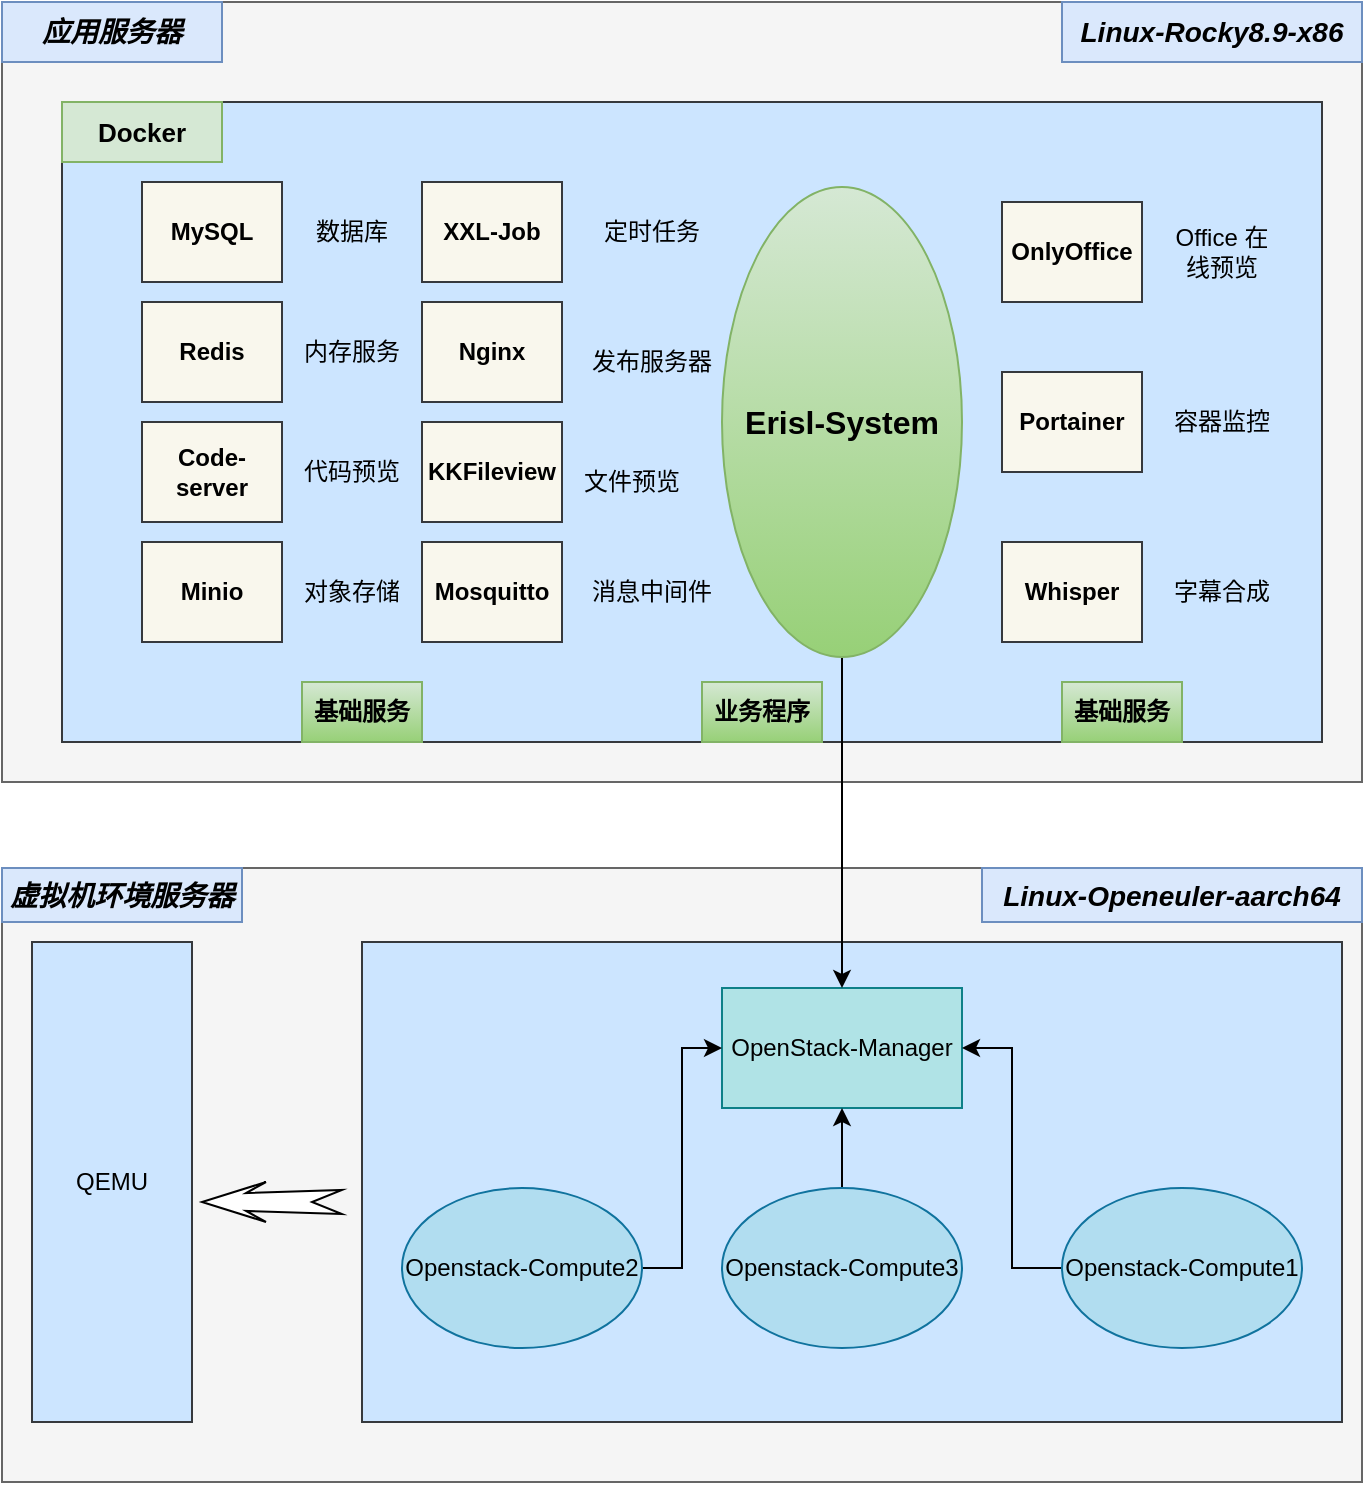 <mxfile version="22.1.11" type="github">
  <diagram name="第 1 页" id="m1-dV2_KFxs5exQTDVwf">
    <mxGraphModel dx="2074" dy="1132" grid="1" gridSize="10" guides="1" tooltips="1" connect="1" arrows="1" fold="1" page="1" pageScale="1" pageWidth="827" pageHeight="1169" math="0" shadow="0">
      <root>
        <mxCell id="0" />
        <mxCell id="1" parent="0" />
        <mxCell id="02yJ9IpSOkvYp0JPiAUK-52" value="" style="rounded=0;whiteSpace=wrap;html=1;fillColor=#f5f5f5;fontColor=#333333;strokeColor=#666666;" vertex="1" parent="1">
          <mxGeometry x="50" y="553" width="680" height="307" as="geometry" />
        </mxCell>
        <mxCell id="02yJ9IpSOkvYp0JPiAUK-1" value="" style="rounded=0;whiteSpace=wrap;html=1;fillColor=#f5f5f5;fontColor=#333333;strokeColor=#666666;" vertex="1" parent="1">
          <mxGeometry x="50" y="120" width="680" height="390" as="geometry" />
        </mxCell>
        <mxCell id="02yJ9IpSOkvYp0JPiAUK-2" value="" style="rounded=0;whiteSpace=wrap;html=1;fillColor=#cce5ff;strokeColor=#36393d;" vertex="1" parent="1">
          <mxGeometry x="80" y="170" width="630" height="320" as="geometry" />
        </mxCell>
        <mxCell id="02yJ9IpSOkvYp0JPiAUK-3" value="MySQL" style="rounded=0;whiteSpace=wrap;html=1;fillColor=#f9f7ed;strokeColor=#36393d;fontStyle=1" vertex="1" parent="1">
          <mxGeometry x="120" y="210" width="70" height="50" as="geometry" />
        </mxCell>
        <mxCell id="02yJ9IpSOkvYp0JPiAUK-4" value="Redis" style="rounded=0;whiteSpace=wrap;html=1;fillColor=#f9f7ed;strokeColor=#36393d;fontStyle=1" vertex="1" parent="1">
          <mxGeometry x="120" y="270" width="70" height="50" as="geometry" />
        </mxCell>
        <mxCell id="02yJ9IpSOkvYp0JPiAUK-6" value="XXL-Job" style="rounded=0;whiteSpace=wrap;html=1;fillColor=#f9f7ed;strokeColor=#36393d;fontStyle=1" vertex="1" parent="1">
          <mxGeometry x="260" y="210" width="70" height="50" as="geometry" />
        </mxCell>
        <mxCell id="02yJ9IpSOkvYp0JPiAUK-7" value="Nginx" style="rounded=0;whiteSpace=wrap;html=1;fillColor=#f9f7ed;strokeColor=#36393d;fontStyle=1" vertex="1" parent="1">
          <mxGeometry x="260" y="270" width="70" height="50" as="geometry" />
        </mxCell>
        <mxCell id="02yJ9IpSOkvYp0JPiAUK-9" value="" style="rounded=0;whiteSpace=wrap;html=1;fillColor=#cce5ff;strokeColor=#36393d;" vertex="1" parent="1">
          <mxGeometry x="230" y="590" width="490" height="240" as="geometry" />
        </mxCell>
        <mxCell id="02yJ9IpSOkvYp0JPiAUK-10" value="OpenStack-Manager" style="rounded=0;whiteSpace=wrap;html=1;fillColor=#b0e3e6;strokeColor=#0e8088;" vertex="1" parent="1">
          <mxGeometry x="410" y="613" width="120" height="60" as="geometry" />
        </mxCell>
        <mxCell id="02yJ9IpSOkvYp0JPiAUK-50" style="edgeStyle=orthogonalEdgeStyle;rounded=0;orthogonalLoop=1;jettySize=auto;html=1;entryX=1;entryY=0.5;entryDx=0;entryDy=0;" edge="1" parent="1" source="02yJ9IpSOkvYp0JPiAUK-11" target="02yJ9IpSOkvYp0JPiAUK-10">
          <mxGeometry relative="1" as="geometry" />
        </mxCell>
        <mxCell id="02yJ9IpSOkvYp0JPiAUK-11" value="Openstack-Compute1" style="ellipse;whiteSpace=wrap;html=1;fillColor=#b1ddf0;strokeColor=#10739e;" vertex="1" parent="1">
          <mxGeometry x="580" y="713" width="120" height="80" as="geometry" />
        </mxCell>
        <mxCell id="02yJ9IpSOkvYp0JPiAUK-49" style="edgeStyle=orthogonalEdgeStyle;rounded=0;orthogonalLoop=1;jettySize=auto;html=1;entryX=0;entryY=0.5;entryDx=0;entryDy=0;" edge="1" parent="1" source="02yJ9IpSOkvYp0JPiAUK-12" target="02yJ9IpSOkvYp0JPiAUK-10">
          <mxGeometry relative="1" as="geometry" />
        </mxCell>
        <mxCell id="02yJ9IpSOkvYp0JPiAUK-12" value="Openstack-Compute2" style="ellipse;whiteSpace=wrap;html=1;fillColor=#b1ddf0;strokeColor=#10739e;" vertex="1" parent="1">
          <mxGeometry x="250" y="713" width="120" height="80" as="geometry" />
        </mxCell>
        <mxCell id="02yJ9IpSOkvYp0JPiAUK-14" value="基础服务" style="text;html=1;strokeColor=#82b366;fillColor=#d5e8d4;align=center;verticalAlign=middle;whiteSpace=wrap;rounded=0;gradientColor=#97d077;fontStyle=1" vertex="1" parent="1">
          <mxGeometry x="200" y="460" width="60" height="30" as="geometry" />
        </mxCell>
        <mxCell id="02yJ9IpSOkvYp0JPiAUK-20" style="edgeStyle=orthogonalEdgeStyle;rounded=0;orthogonalLoop=1;jettySize=auto;html=1;entryX=0.5;entryY=0;entryDx=0;entryDy=0;" edge="1" parent="1" source="02yJ9IpSOkvYp0JPiAUK-15" target="02yJ9IpSOkvYp0JPiAUK-10">
          <mxGeometry relative="1" as="geometry" />
        </mxCell>
        <mxCell id="02yJ9IpSOkvYp0JPiAUK-15" value="Erisl-System" style="ellipse;whiteSpace=wrap;html=1;fillColor=#d5e8d4;strokeColor=#82b366;gradientColor=#97d077;fontStyle=1;fontSize=16;" vertex="1" parent="1">
          <mxGeometry x="410" y="212.5" width="120" height="235" as="geometry" />
        </mxCell>
        <mxCell id="02yJ9IpSOkvYp0JPiAUK-16" value="业务程序" style="text;html=1;strokeColor=#82b366;fillColor=#d5e8d4;align=center;verticalAlign=middle;whiteSpace=wrap;rounded=0;gradientColor=#97d077;fontStyle=1" vertex="1" parent="1">
          <mxGeometry x="400" y="460" width="60" height="30" as="geometry" />
        </mxCell>
        <mxCell id="02yJ9IpSOkvYp0JPiAUK-17" value="OnlyOffice" style="rounded=0;whiteSpace=wrap;html=1;fillColor=#f9f7ed;strokeColor=#36393d;fontStyle=1" vertex="1" parent="1">
          <mxGeometry x="550" y="220" width="70" height="50" as="geometry" />
        </mxCell>
        <mxCell id="02yJ9IpSOkvYp0JPiAUK-18" value="Whisper" style="rounded=0;whiteSpace=wrap;html=1;fillColor=#f9f7ed;strokeColor=#36393d;fontStyle=1" vertex="1" parent="1">
          <mxGeometry x="550" y="390" width="70" height="50" as="geometry" />
        </mxCell>
        <mxCell id="02yJ9IpSOkvYp0JPiAUK-21" value="Code-server" style="rounded=0;whiteSpace=wrap;html=1;fillColor=#f9f7ed;strokeColor=#36393d;fontStyle=1" vertex="1" parent="1">
          <mxGeometry x="120" y="330" width="70" height="50" as="geometry" />
        </mxCell>
        <mxCell id="02yJ9IpSOkvYp0JPiAUK-22" value="KKFileview" style="rounded=0;whiteSpace=wrap;html=1;fillColor=#f9f7ed;strokeColor=#36393d;fontStyle=1" vertex="1" parent="1">
          <mxGeometry x="260" y="330" width="70" height="50" as="geometry" />
        </mxCell>
        <mxCell id="02yJ9IpSOkvYp0JPiAUK-23" value="Minio" style="rounded=0;whiteSpace=wrap;html=1;fillColor=#f9f7ed;strokeColor=#36393d;fontStyle=1" vertex="1" parent="1">
          <mxGeometry x="120" y="390" width="70" height="50" as="geometry" />
        </mxCell>
        <mxCell id="02yJ9IpSOkvYp0JPiAUK-24" value="Portainer" style="rounded=0;whiteSpace=wrap;html=1;fillColor=#f9f7ed;strokeColor=#36393d;fontStyle=1" vertex="1" parent="1">
          <mxGeometry x="550" y="305" width="70" height="50" as="geometry" />
        </mxCell>
        <mxCell id="02yJ9IpSOkvYp0JPiAUK-25" value="Mosquitto" style="rounded=0;whiteSpace=wrap;html=1;fillColor=#f9f7ed;strokeColor=#36393d;fontStyle=1" vertex="1" parent="1">
          <mxGeometry x="260" y="390" width="70" height="50" as="geometry" />
        </mxCell>
        <mxCell id="02yJ9IpSOkvYp0JPiAUK-30" value="字幕合成" style="text;html=1;strokeColor=none;fillColor=none;align=center;verticalAlign=middle;whiteSpace=wrap;rounded=0;" vertex="1" parent="1">
          <mxGeometry x="630" y="400" width="60" height="30" as="geometry" />
        </mxCell>
        <mxCell id="02yJ9IpSOkvYp0JPiAUK-32" value="容器监控" style="text;html=1;strokeColor=none;fillColor=none;align=center;verticalAlign=middle;whiteSpace=wrap;rounded=0;" vertex="1" parent="1">
          <mxGeometry x="630" y="315" width="60" height="30" as="geometry" />
        </mxCell>
        <mxCell id="02yJ9IpSOkvYp0JPiAUK-33" value="Office 在线预览" style="text;html=1;strokeColor=none;fillColor=none;align=center;verticalAlign=middle;whiteSpace=wrap;rounded=0;" vertex="1" parent="1">
          <mxGeometry x="630" y="230" width="60" height="30" as="geometry" />
        </mxCell>
        <mxCell id="02yJ9IpSOkvYp0JPiAUK-34" value="消息中间件" style="text;html=1;strokeColor=none;fillColor=none;align=center;verticalAlign=middle;whiteSpace=wrap;rounded=0;" vertex="1" parent="1">
          <mxGeometry x="340" y="400" width="70" height="30" as="geometry" />
        </mxCell>
        <mxCell id="02yJ9IpSOkvYp0JPiAUK-35" value="文件预览" style="text;html=1;strokeColor=none;fillColor=none;align=center;verticalAlign=middle;whiteSpace=wrap;rounded=0;" vertex="1" parent="1">
          <mxGeometry x="330" y="345" width="70" height="30" as="geometry" />
        </mxCell>
        <mxCell id="02yJ9IpSOkvYp0JPiAUK-36" value="发布服务器" style="text;html=1;strokeColor=none;fillColor=none;align=center;verticalAlign=middle;whiteSpace=wrap;rounded=0;" vertex="1" parent="1">
          <mxGeometry x="340" y="285" width="70" height="30" as="geometry" />
        </mxCell>
        <mxCell id="02yJ9IpSOkvYp0JPiAUK-37" value="定时任务" style="text;html=1;strokeColor=none;fillColor=none;align=center;verticalAlign=middle;whiteSpace=wrap;rounded=0;" vertex="1" parent="1">
          <mxGeometry x="340" y="220" width="70" height="30" as="geometry" />
        </mxCell>
        <mxCell id="02yJ9IpSOkvYp0JPiAUK-38" value="数据库" style="text;html=1;strokeColor=none;fillColor=none;align=center;verticalAlign=middle;whiteSpace=wrap;rounded=0;" vertex="1" parent="1">
          <mxGeometry x="190" y="220" width="70" height="30" as="geometry" />
        </mxCell>
        <mxCell id="02yJ9IpSOkvYp0JPiAUK-39" value="内存服务" style="text;html=1;strokeColor=none;fillColor=none;align=center;verticalAlign=middle;whiteSpace=wrap;rounded=0;" vertex="1" parent="1">
          <mxGeometry x="190" y="280" width="70" height="30" as="geometry" />
        </mxCell>
        <mxCell id="02yJ9IpSOkvYp0JPiAUK-40" value="代码预览" style="text;html=1;strokeColor=none;fillColor=none;align=center;verticalAlign=middle;whiteSpace=wrap;rounded=0;" vertex="1" parent="1">
          <mxGeometry x="190" y="340" width="70" height="30" as="geometry" />
        </mxCell>
        <mxCell id="02yJ9IpSOkvYp0JPiAUK-41" value="对象存储" style="text;html=1;strokeColor=none;fillColor=none;align=center;verticalAlign=middle;whiteSpace=wrap;rounded=0;" vertex="1" parent="1">
          <mxGeometry x="190" y="400" width="70" height="30" as="geometry" />
        </mxCell>
        <mxCell id="02yJ9IpSOkvYp0JPiAUK-42" value="基础服务" style="text;html=1;strokeColor=#82b366;fillColor=#d5e8d4;align=center;verticalAlign=middle;whiteSpace=wrap;rounded=0;gradientColor=#97d077;fontStyle=1" vertex="1" parent="1">
          <mxGeometry x="580" y="460" width="60" height="30" as="geometry" />
        </mxCell>
        <mxCell id="02yJ9IpSOkvYp0JPiAUK-51" style="edgeStyle=orthogonalEdgeStyle;rounded=0;orthogonalLoop=1;jettySize=auto;html=1;entryX=0.5;entryY=1;entryDx=0;entryDy=0;" edge="1" parent="1" source="02yJ9IpSOkvYp0JPiAUK-13" target="02yJ9IpSOkvYp0JPiAUK-10">
          <mxGeometry relative="1" as="geometry" />
        </mxCell>
        <mxCell id="02yJ9IpSOkvYp0JPiAUK-13" value="Openstack-Compute3" style="ellipse;whiteSpace=wrap;html=1;fillColor=#b1ddf0;strokeColor=#10739e;" vertex="1" parent="1">
          <mxGeometry x="410" y="713" width="120" height="80" as="geometry" />
        </mxCell>
        <mxCell id="02yJ9IpSOkvYp0JPiAUK-53" value="应用服务器" style="text;html=1;strokeColor=#6c8ebf;fillColor=#dae8fc;align=center;verticalAlign=middle;whiteSpace=wrap;rounded=0;fontStyle=3;fontSize=14;" vertex="1" parent="1">
          <mxGeometry x="50" y="120" width="110" height="30" as="geometry" />
        </mxCell>
        <mxCell id="02yJ9IpSOkvYp0JPiAUK-54" value="虚拟机环境服务器" style="text;html=1;strokeColor=#6c8ebf;fillColor=#dae8fc;align=center;verticalAlign=middle;whiteSpace=wrap;rounded=0;fontStyle=3;fontSize=14;" vertex="1" parent="1">
          <mxGeometry x="50" y="553" width="120" height="27" as="geometry" />
        </mxCell>
        <mxCell id="02yJ9IpSOkvYp0JPiAUK-55" value="Linux-Rocky8.9-x86" style="text;html=1;strokeColor=#6c8ebf;fillColor=#dae8fc;align=center;verticalAlign=middle;whiteSpace=wrap;rounded=0;fontStyle=3;fontSize=14;" vertex="1" parent="1">
          <mxGeometry x="580" y="120" width="150" height="30" as="geometry" />
        </mxCell>
        <mxCell id="02yJ9IpSOkvYp0JPiAUK-57" value="Linux-Openeuler-aarch64" style="text;html=1;strokeColor=#6c8ebf;fillColor=#dae8fc;align=center;verticalAlign=middle;whiteSpace=wrap;rounded=0;fontStyle=3;fontSize=14;" vertex="1" parent="1">
          <mxGeometry x="540" y="553" width="190" height="27" as="geometry" />
        </mxCell>
        <mxCell id="02yJ9IpSOkvYp0JPiAUK-58" value="Docker" style="text;html=1;strokeColor=#82b366;fillColor=#d5e8d4;align=center;verticalAlign=middle;whiteSpace=wrap;rounded=0;fontStyle=1;fontSize=13;" vertex="1" parent="1">
          <mxGeometry x="80" y="170" width="80" height="30" as="geometry" />
        </mxCell>
        <mxCell id="02yJ9IpSOkvYp0JPiAUK-60" value="QEMU" style="rounded=0;whiteSpace=wrap;html=1;fillColor=#cce5ff;strokeColor=#36393d;" vertex="1" parent="1">
          <mxGeometry x="65" y="590" width="80" height="240" as="geometry" />
        </mxCell>
        <mxCell id="02yJ9IpSOkvYp0JPiAUK-64" value="" style="html=1;shadow=0;dashed=0;align=center;verticalAlign=middle;shape=mxgraph.arrows2.stylisedArrow;dy=0.55;dx=22;notch=15;feather=0.4;rotation=-180;" vertex="1" parent="1">
          <mxGeometry x="150" y="710" width="70" height="20" as="geometry" />
        </mxCell>
      </root>
    </mxGraphModel>
  </diagram>
</mxfile>
